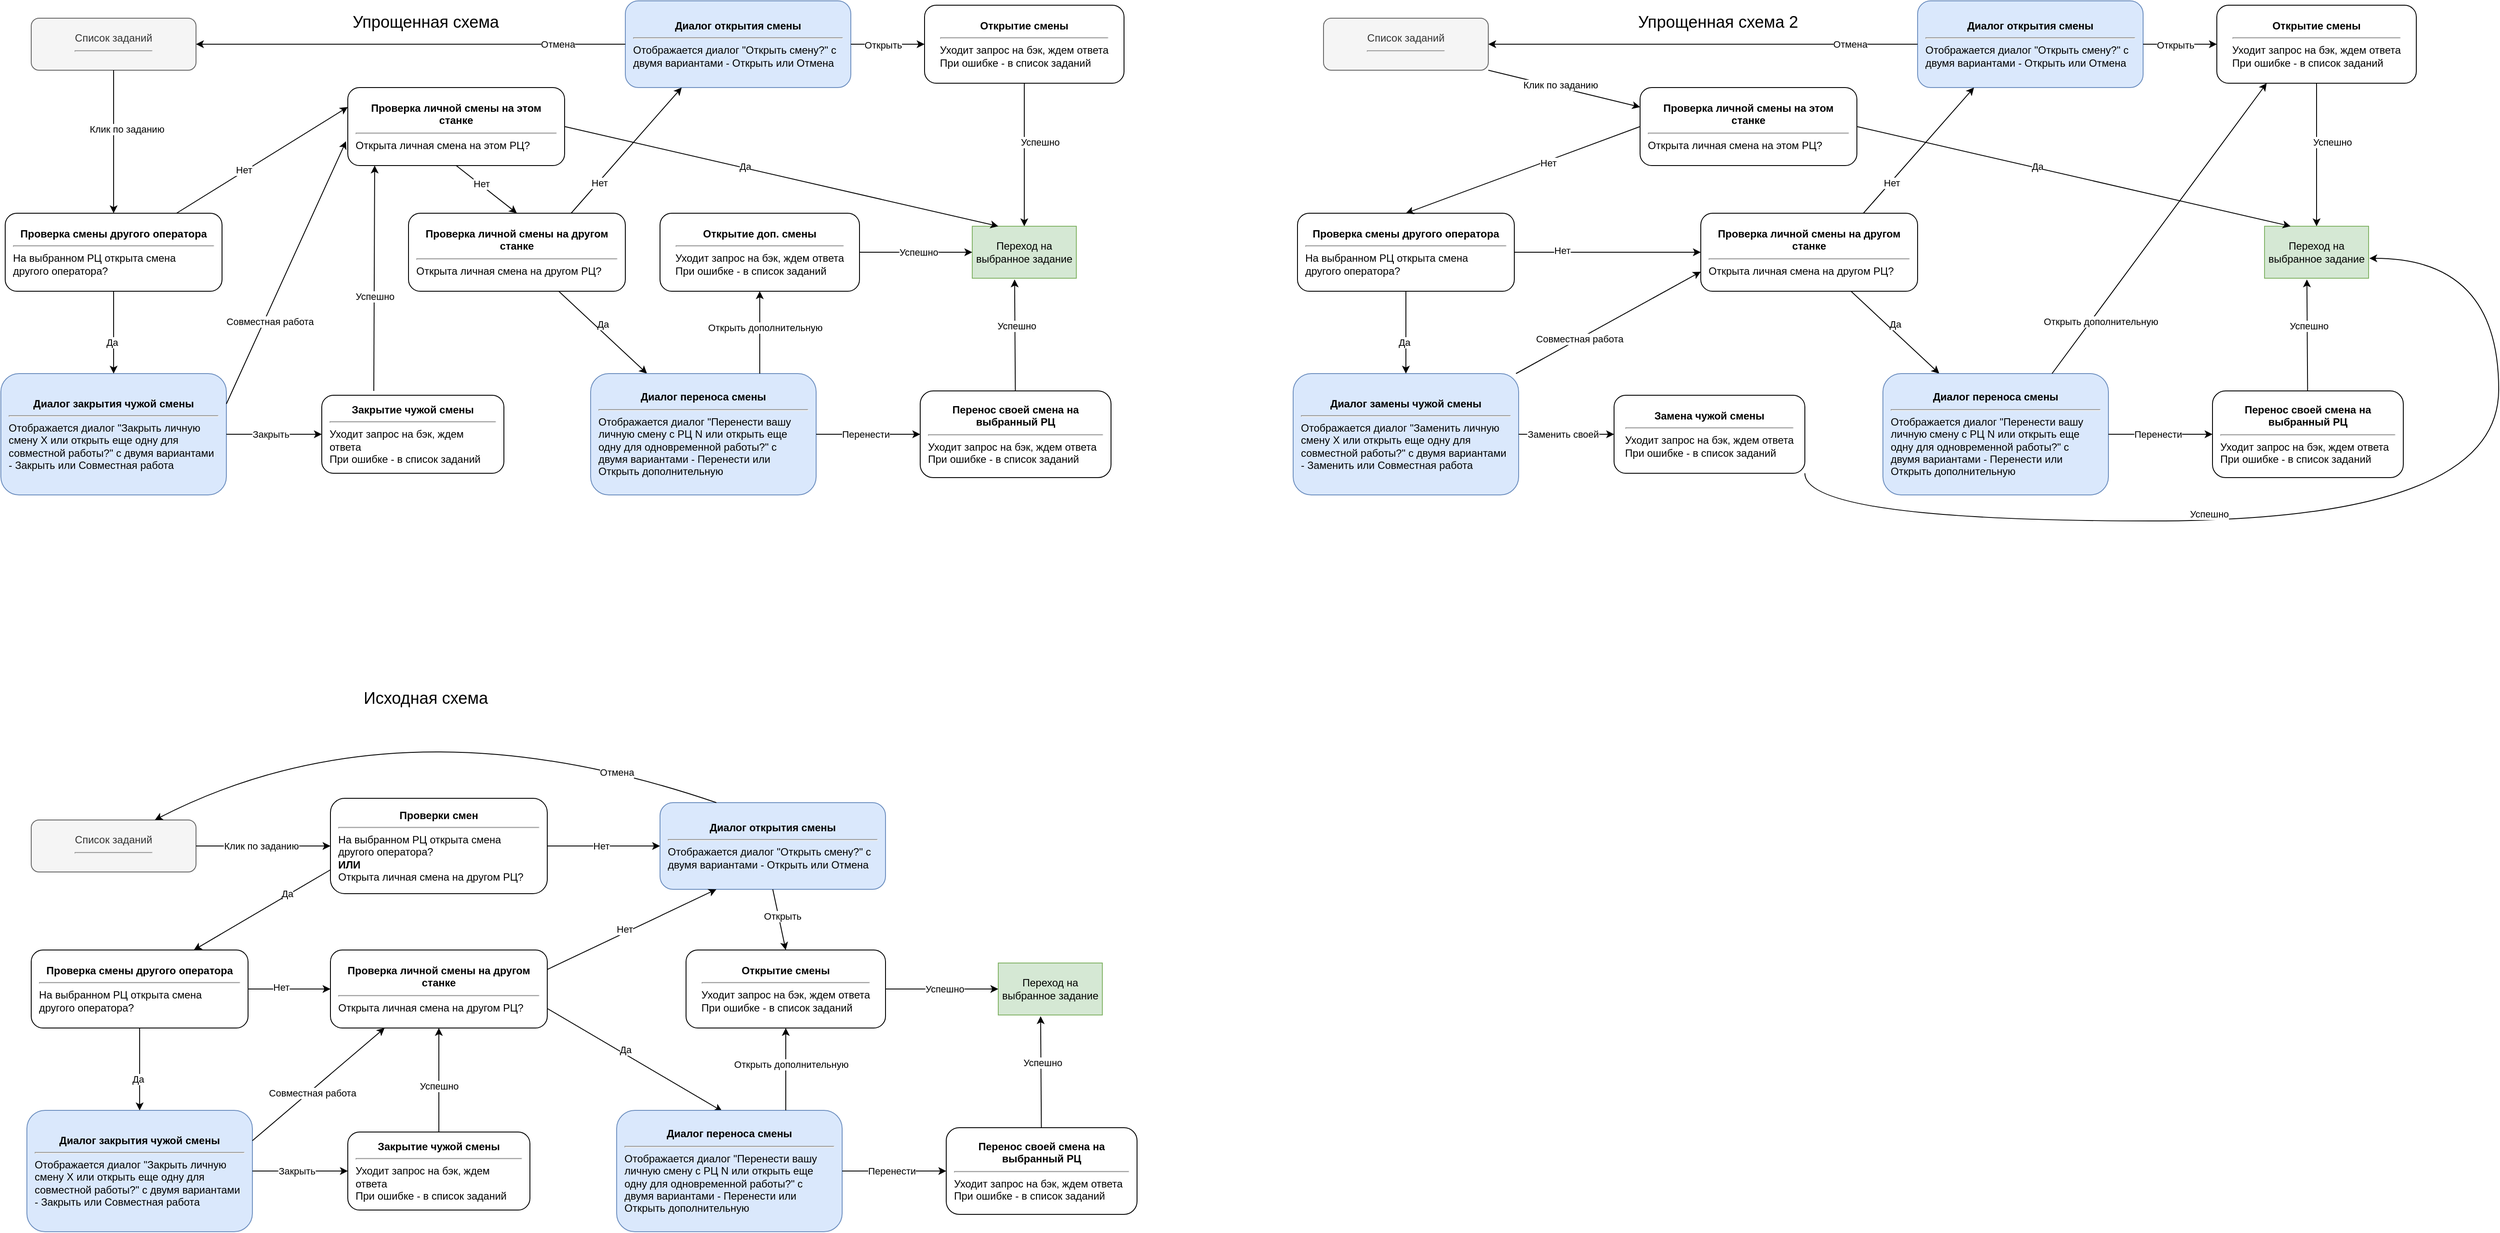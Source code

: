 <mxfile compressed="false" version="20.5.1" type="device">
  <diagram id="HzwBxl93tHECHk_R8a2n" name="Page-1">
    <mxGraphModel dx="1422" dy="786" grid="1" gridSize="10" guides="1" tooltips="1" connect="1" arrows="1" fold="1" page="1" pageScale="1" pageWidth="3300" pageHeight="4681" math="0" shadow="0">
      <root>
        <mxCell id="0" />
        <mxCell id="1" parent="0" />
        <mxCell id="av9_w_H9WeaT8YNI_YCN-1" value="Список заданий&lt;br&gt;&lt;hr&gt;" style="rounded=1;whiteSpace=wrap;html=1;fillColor=#f5f5f5;fontColor=#333333;strokeColor=#666666;" parent="1" vertex="1">
          <mxGeometry x="135" y="1005" width="190" height="60" as="geometry" />
        </mxCell>
        <mxCell id="av9_w_H9WeaT8YNI_YCN-6" value="" style="endArrow=classic;html=1;rounded=0;exitX=1;exitY=0.5;exitDx=0;exitDy=0;entryX=0;entryY=0.5;entryDx=0;entryDy=0;" parent="1" source="av9_w_H9WeaT8YNI_YCN-4" target="av9_w_H9WeaT8YNI_YCN-10" edge="1">
          <mxGeometry width="50" height="50" relative="1" as="geometry">
            <mxPoint x="820" y="860" as="sourcePoint" />
            <mxPoint x="905" y="930" as="targetPoint" />
          </mxGeometry>
        </mxCell>
        <mxCell id="av9_w_H9WeaT8YNI_YCN-7" value="Нет" style="edgeLabel;html=1;align=center;verticalAlign=middle;resizable=0;points=[];" parent="av9_w_H9WeaT8YNI_YCN-6" vertex="1" connectable="0">
          <mxGeometry x="-0.207" y="2" relative="1" as="geometry">
            <mxPoint x="10" y="2" as="offset" />
          </mxGeometry>
        </mxCell>
        <mxCell id="av9_w_H9WeaT8YNI_YCN-8" value="" style="endArrow=classic;html=1;rounded=0;entryX=0.75;entryY=0;entryDx=0;entryDy=0;exitX=0;exitY=0.75;exitDx=0;exitDy=0;" parent="1" source="av9_w_H9WeaT8YNI_YCN-4" target="av9_w_H9WeaT8YNI_YCN-23" edge="1">
          <mxGeometry width="50" height="50" relative="1" as="geometry">
            <mxPoint x="520" y="840" as="sourcePoint" />
            <mxPoint x="475" y="930" as="targetPoint" />
          </mxGeometry>
        </mxCell>
        <mxCell id="av9_w_H9WeaT8YNI_YCN-9" value="Да" style="edgeLabel;html=1;align=center;verticalAlign=middle;resizable=0;points=[];" parent="av9_w_H9WeaT8YNI_YCN-8" vertex="1" connectable="0">
          <mxGeometry x="-0.207" y="2" relative="1" as="geometry">
            <mxPoint x="11" y="-11" as="offset" />
          </mxGeometry>
        </mxCell>
        <mxCell id="av9_w_H9WeaT8YNI_YCN-10" value="&lt;b&gt;Диалог открытия смены&lt;br&gt;&lt;/b&gt;&lt;hr&gt;&lt;div style=&quot;text-align: left;&quot;&gt;Отображается диалог &quot;Открыть смену?&quot; с двумя вариантами - Открыть или Отмена&lt;/div&gt;" style="rounded=1;whiteSpace=wrap;html=1;spacingTop=8;spacingLeft=8;spacingRight=8;spacing=2;spacingBottom=8;fillColor=#dae8fc;strokeColor=#6c8ebf;" parent="1" vertex="1">
          <mxGeometry x="860" y="985" width="260" height="100" as="geometry" />
        </mxCell>
        <mxCell id="av9_w_H9WeaT8YNI_YCN-15" value="&lt;b&gt;Открытие смены&lt;br&gt;&lt;/b&gt;&lt;hr&gt;&lt;div style=&quot;text-align: left;&quot;&gt;Уходит запрос на бэк, ждем ответа&lt;/div&gt;&lt;div style=&quot;text-align: left;&quot;&gt;При ошибке - в список заданий&lt;br&gt;&lt;/div&gt;" style="rounded=1;whiteSpace=wrap;html=1;spacingTop=8;spacingLeft=8;spacingRight=8;spacing=2;spacingBottom=8;" parent="1" vertex="1">
          <mxGeometry x="890" y="1155" width="230" height="90" as="geometry" />
        </mxCell>
        <mxCell id="av9_w_H9WeaT8YNI_YCN-20" value="Переход на выбранное задание" style="rounded=0;whiteSpace=wrap;html=1;fillColor=#d5e8d4;strokeColor=#82b366;" parent="1" vertex="1">
          <mxGeometry x="1250" y="1170" width="120" height="60" as="geometry" />
        </mxCell>
        <mxCell id="av9_w_H9WeaT8YNI_YCN-21" value="" style="endArrow=classic;html=1;rounded=0;exitX=1;exitY=0.5;exitDx=0;exitDy=0;" parent="1" source="av9_w_H9WeaT8YNI_YCN-15" target="av9_w_H9WeaT8YNI_YCN-20" edge="1">
          <mxGeometry width="50" height="50" relative="1" as="geometry">
            <mxPoint x="850" y="1030" as="sourcePoint" />
            <mxPoint x="678.92" y="1068.64" as="targetPoint" />
          </mxGeometry>
        </mxCell>
        <mxCell id="av9_w_H9WeaT8YNI_YCN-22" value="Успешно" style="edgeLabel;html=1;align=center;verticalAlign=middle;resizable=0;points=[];" parent="av9_w_H9WeaT8YNI_YCN-21" vertex="1" connectable="0">
          <mxGeometry x="-0.207" y="2" relative="1" as="geometry">
            <mxPoint x="16" y="2" as="offset" />
          </mxGeometry>
        </mxCell>
        <mxCell id="av9_w_H9WeaT8YNI_YCN-23" value="&lt;b&gt;Проверка смены другого оператора&lt;br&gt;&lt;/b&gt;&lt;hr&gt;&lt;div style=&quot;text-align: left;&quot;&gt;&lt;span style=&quot;background-color: initial;&quot;&gt;На выбранном РЦ открыта смена другого оператора?&lt;/span&gt;&lt;br&gt;&lt;/div&gt;" style="rounded=1;whiteSpace=wrap;html=1;spacingTop=8;spacingLeft=8;spacingRight=8;spacingBottom=8;" parent="1" vertex="1">
          <mxGeometry x="135" y="1155" width="250" height="90" as="geometry" />
        </mxCell>
        <mxCell id="av9_w_H9WeaT8YNI_YCN-24" value="" style="endArrow=classic;html=1;rounded=0;exitX=1;exitY=0.5;exitDx=0;exitDy=0;entryX=0;entryY=0.5;entryDx=0;entryDy=0;" parent="1" source="av9_w_H9WeaT8YNI_YCN-23" target="av9_w_H9WeaT8YNI_YCN-34" edge="1">
          <mxGeometry width="50" height="50" relative="1" as="geometry">
            <mxPoint x="578" y="875.98" as="sourcePoint" />
            <mxPoint x="430" y="1490" as="targetPoint" />
          </mxGeometry>
        </mxCell>
        <mxCell id="av9_w_H9WeaT8YNI_YCN-25" value="Нет" style="edgeLabel;html=1;align=center;verticalAlign=middle;resizable=0;points=[];" parent="av9_w_H9WeaT8YNI_YCN-24" vertex="1" connectable="0">
          <mxGeometry x="-0.207" y="2" relative="1" as="geometry">
            <mxPoint as="offset" />
          </mxGeometry>
        </mxCell>
        <mxCell id="av9_w_H9WeaT8YNI_YCN-28" value="&lt;b&gt;Диалог закрытия чужой смены&lt;br&gt;&lt;/b&gt;&lt;hr&gt;&lt;div style=&quot;text-align: left;&quot;&gt;Отображается диалог &quot;Закрыть личную смену Х или открыть еще одну для совместной работы?&quot; с двумя вариантами - Закрыть или Совместная работа&lt;/div&gt;" style="rounded=1;whiteSpace=wrap;html=1;spacingTop=8;spacingLeft=8;spacingRight=8;spacing=2;spacingBottom=8;fillColor=#dae8fc;strokeColor=#6c8ebf;" parent="1" vertex="1">
          <mxGeometry x="130" y="1340" width="260" height="140" as="geometry" />
        </mxCell>
        <mxCell id="av9_w_H9WeaT8YNI_YCN-29" value="" style="endArrow=classic;html=1;rounded=0;entryX=0;entryY=0.5;entryDx=0;entryDy=0;exitX=1;exitY=0.5;exitDx=0;exitDy=0;" parent="1" source="av9_w_H9WeaT8YNI_YCN-28" target="av9_w_H9WeaT8YNI_YCN-33" edge="1">
          <mxGeometry width="50" height="50" relative="1" as="geometry">
            <mxPoint x="530" y="1590" as="sourcePoint" />
            <mxPoint x="500" y="1310" as="targetPoint" />
          </mxGeometry>
        </mxCell>
        <mxCell id="av9_w_H9WeaT8YNI_YCN-30" value="Закрыть" style="edgeLabel;html=1;align=center;verticalAlign=middle;resizable=0;points=[];spacingLeft=5;spacingRight=5;" parent="av9_w_H9WeaT8YNI_YCN-29" vertex="1" connectable="0">
          <mxGeometry x="-0.207" y="2" relative="1" as="geometry">
            <mxPoint x="7" y="2" as="offset" />
          </mxGeometry>
        </mxCell>
        <mxCell id="av9_w_H9WeaT8YNI_YCN-34" value="&lt;b&gt;Проверка личной смены на другом станке&lt;br&gt;&lt;/b&gt;&lt;hr&gt;&lt;div style=&quot;text-align: left;&quot;&gt;&lt;span style=&quot;background-color: initial;&quot;&gt;Открыта личная смена на другом РЦ?&lt;/span&gt;&lt;br&gt;&lt;/div&gt;" style="rounded=1;whiteSpace=wrap;html=1;spacingTop=8;spacingLeft=8;spacingRight=8;spacingBottom=8;" parent="1" vertex="1">
          <mxGeometry x="480" y="1155" width="250" height="90" as="geometry" />
        </mxCell>
        <mxCell id="av9_w_H9WeaT8YNI_YCN-35" value="" style="endArrow=classic;html=1;rounded=0;entryX=0.25;entryY=1;entryDx=0;entryDy=0;exitX=1;exitY=0.25;exitDx=0;exitDy=0;" parent="1" source="av9_w_H9WeaT8YNI_YCN-34" target="av9_w_H9WeaT8YNI_YCN-10" edge="1">
          <mxGeometry width="50" height="50" relative="1" as="geometry">
            <mxPoint x="240" y="1600" as="sourcePoint" />
            <mxPoint x="380" y="1560" as="targetPoint" />
          </mxGeometry>
        </mxCell>
        <mxCell id="av9_w_H9WeaT8YNI_YCN-36" value="Нет" style="edgeLabel;html=1;align=center;verticalAlign=middle;resizable=0;points=[];" parent="av9_w_H9WeaT8YNI_YCN-35" vertex="1" connectable="0">
          <mxGeometry x="-0.207" y="2" relative="1" as="geometry">
            <mxPoint x="12" y="-8" as="offset" />
          </mxGeometry>
        </mxCell>
        <mxCell id="av9_w_H9WeaT8YNI_YCN-37" value="" style="endArrow=classic;html=1;rounded=0;entryX=0.468;entryY=0.007;entryDx=0;entryDy=0;entryPerimeter=0;exitX=1;exitY=0.75;exitDx=0;exitDy=0;" parent="1" source="av9_w_H9WeaT8YNI_YCN-34" target="av9_w_H9WeaT8YNI_YCN-45" edge="1">
          <mxGeometry width="50" height="50" relative="1" as="geometry">
            <mxPoint x="740" y="1280" as="sourcePoint" />
            <mxPoint x="796.95" y="1563.04" as="targetPoint" />
          </mxGeometry>
        </mxCell>
        <mxCell id="av9_w_H9WeaT8YNI_YCN-38" value="Да" style="edgeLabel;html=1;align=center;verticalAlign=middle;resizable=0;points=[];" parent="av9_w_H9WeaT8YNI_YCN-37" vertex="1" connectable="0">
          <mxGeometry x="-0.207" y="2" relative="1" as="geometry">
            <mxPoint x="9" y="2" as="offset" />
          </mxGeometry>
        </mxCell>
        <mxCell id="av9_w_H9WeaT8YNI_YCN-39" value="" style="endArrow=classic;html=1;rounded=0;exitX=0.5;exitY=0;exitDx=0;exitDy=0;entryX=0.5;entryY=1;entryDx=0;entryDy=0;" parent="1" source="av9_w_H9WeaT8YNI_YCN-33" target="av9_w_H9WeaT8YNI_YCN-34" edge="1">
          <mxGeometry width="50" height="50" relative="1" as="geometry">
            <mxPoint x="610" y="1370" as="sourcePoint" />
            <mxPoint x="630" y="1450" as="targetPoint" />
          </mxGeometry>
        </mxCell>
        <mxCell id="av9_w_H9WeaT8YNI_YCN-40" value="Успешно" style="edgeLabel;html=1;align=center;verticalAlign=middle;resizable=0;points=[];" parent="av9_w_H9WeaT8YNI_YCN-39" vertex="1" connectable="0">
          <mxGeometry x="-0.207" y="2" relative="1" as="geometry">
            <mxPoint x="2" y="-6" as="offset" />
          </mxGeometry>
        </mxCell>
        <mxCell id="av9_w_H9WeaT8YNI_YCN-45" value="&lt;b&gt;Диалог переноса смены&lt;br&gt;&lt;/b&gt;&lt;hr&gt;&lt;div style=&quot;text-align: left;&quot;&gt;Отображается диалог &quot;Перенести вашу личную смену с РЦ N или открыть еще одну для одновременной работы?&quot; с двумя вариантами - Перенести или Открыть дополнительную&lt;/div&gt;" style="rounded=1;whiteSpace=wrap;html=1;spacingTop=8;spacingLeft=8;spacingRight=8;spacing=2;spacingBottom=8;fillColor=#dae8fc;strokeColor=#6c8ebf;" parent="1" vertex="1">
          <mxGeometry x="810" y="1340" width="260" height="140" as="geometry" />
        </mxCell>
        <mxCell id="av9_w_H9WeaT8YNI_YCN-46" value="" style="endArrow=classic;html=1;rounded=0;exitX=1;exitY=0.5;exitDx=0;exitDy=0;entryX=0;entryY=0.5;entryDx=0;entryDy=0;" parent="1" source="av9_w_H9WeaT8YNI_YCN-45" target="av9_w_H9WeaT8YNI_YCN-50" edge="1">
          <mxGeometry width="50" height="50" relative="1" as="geometry">
            <mxPoint x="550" y="1670" as="sourcePoint" />
            <mxPoint x="640" y="1750" as="targetPoint" />
          </mxGeometry>
        </mxCell>
        <mxCell id="av9_w_H9WeaT8YNI_YCN-47" value="Перенести" style="edgeLabel;html=1;align=center;verticalAlign=middle;resizable=0;points=[];spacingTop=0;spacing=0;" parent="av9_w_H9WeaT8YNI_YCN-46" vertex="1" connectable="0">
          <mxGeometry x="-0.207" y="2" relative="1" as="geometry">
            <mxPoint x="9" y="2" as="offset" />
          </mxGeometry>
        </mxCell>
        <mxCell id="av9_w_H9WeaT8YNI_YCN-50" value="&lt;b&gt;Перенос своей смена на выбранный РЦ&lt;br&gt;&lt;/b&gt;&lt;hr&gt;&lt;div style=&quot;text-align: left;&quot;&gt;Уходит запрос на бэк, ждем ответа&lt;/div&gt;&lt;div style=&quot;text-align: left;&quot;&gt;При ошибке - в список заданий&lt;br&gt;&lt;/div&gt;" style="rounded=1;whiteSpace=wrap;html=1;spacingTop=8;spacingLeft=8;spacingRight=8;spacing=2;spacingBottom=8;" parent="1" vertex="1">
          <mxGeometry x="1190" y="1360" width="220" height="100" as="geometry" />
        </mxCell>
        <mxCell id="av9_w_H9WeaT8YNI_YCN-54" value="" style="endArrow=classic;html=1;rounded=0;entryX=0.407;entryY=1.023;entryDx=0;entryDy=0;entryPerimeter=0;" parent="1" source="av9_w_H9WeaT8YNI_YCN-50" target="av9_w_H9WeaT8YNI_YCN-20" edge="1">
          <mxGeometry width="50" height="50" relative="1" as="geometry">
            <mxPoint x="790" y="1820" as="sourcePoint" />
            <mxPoint x="1340" y="1720" as="targetPoint" />
          </mxGeometry>
        </mxCell>
        <mxCell id="av9_w_H9WeaT8YNI_YCN-55" value="Успешно" style="edgeLabel;html=1;align=center;verticalAlign=middle;resizable=0;points=[];" parent="av9_w_H9WeaT8YNI_YCN-54" vertex="1" connectable="0">
          <mxGeometry x="-0.207" y="2" relative="1" as="geometry">
            <mxPoint x="3" y="-24" as="offset" />
          </mxGeometry>
        </mxCell>
        <mxCell id="av9_w_H9WeaT8YNI_YCN-56" style="edgeStyle=orthogonalEdgeStyle;curved=1;rounded=0;orthogonalLoop=1;jettySize=auto;html=1;exitX=0.5;exitY=1;exitDx=0;exitDy=0;fontColor=#CC0000;" parent="1" source="av9_w_H9WeaT8YNI_YCN-20" target="av9_w_H9WeaT8YNI_YCN-20" edge="1">
          <mxGeometry relative="1" as="geometry" />
        </mxCell>
        <mxCell id="av9_w_H9WeaT8YNI_YCN-4" value="&lt;b&gt;Проверки смен&lt;br&gt;&lt;/b&gt;&lt;hr&gt;&lt;div style=&quot;text-align: left;&quot;&gt;&lt;span style=&quot;background-color: initial;&quot;&gt;На выбранном РЦ открыта смена другого оператора?&lt;/span&gt;&lt;/div&gt;&lt;div style=&quot;text-align: left;&quot;&gt;&lt;span style=&quot;background-color: initial;&quot;&gt;&lt;b&gt;ИЛИ&lt;/b&gt;&lt;/span&gt;&lt;/div&gt;&lt;div style=&quot;text-align: left;&quot;&gt;Открыта личная смена на другом РЦ?&lt;br&gt;&lt;/div&gt;" style="rounded=1;whiteSpace=wrap;html=1;spacingTop=8;spacingLeft=8;spacingRight=8;spacingBottom=8;" parent="1" vertex="1">
          <mxGeometry x="480" y="980" width="250" height="110" as="geometry" />
        </mxCell>
        <mxCell id="av9_w_H9WeaT8YNI_YCN-33" value="&lt;b&gt;Закрытие чужой смены&lt;br&gt;&lt;/b&gt;&lt;hr&gt;&lt;div style=&quot;text-align: left;&quot;&gt;Уходит запрос на бэк, ждем ответа&lt;br&gt;При ошибке - в список заданий&lt;/div&gt;" style="rounded=1;whiteSpace=wrap;html=1;spacingTop=8;spacingLeft=8;spacingRight=8;spacing=2;spacingBottom=8;" parent="1" vertex="1">
          <mxGeometry x="500" y="1365" width="210" height="90" as="geometry" />
        </mxCell>
        <mxCell id="av9_w_H9WeaT8YNI_YCN-59" value="" style="endArrow=classic;html=1;rounded=0;exitX=0.5;exitY=1;exitDx=0;exitDy=0;endFill=1;entryX=0.5;entryY=0;entryDx=0;entryDy=0;" parent="1" source="av9_w_H9WeaT8YNI_YCN-10" target="av9_w_H9WeaT8YNI_YCN-15" edge="1">
          <mxGeometry width="50" height="50" relative="1" as="geometry">
            <mxPoint x="1460.0" y="820" as="sourcePoint" />
            <mxPoint x="1090" y="1420" as="targetPoint" />
          </mxGeometry>
        </mxCell>
        <mxCell id="av9_w_H9WeaT8YNI_YCN-60" value="Открыть" style="edgeLabel;html=1;align=center;verticalAlign=middle;resizable=0;points=[];" parent="av9_w_H9WeaT8YNI_YCN-59" vertex="1" connectable="0">
          <mxGeometry x="-0.207" y="2" relative="1" as="geometry">
            <mxPoint x="3" y="3" as="offset" />
          </mxGeometry>
        </mxCell>
        <mxCell id="av9_w_H9WeaT8YNI_YCN-2" value="" style="endArrow=classic;html=1;rounded=0;exitX=1;exitY=0.5;exitDx=0;exitDy=0;entryX=0;entryY=0.5;entryDx=0;entryDy=0;" parent="1" source="av9_w_H9WeaT8YNI_YCN-1" target="av9_w_H9WeaT8YNI_YCN-4" edge="1">
          <mxGeometry width="50" height="50" relative="1" as="geometry">
            <mxPoint x="680" y="1050" as="sourcePoint" />
            <mxPoint x="730" y="1000" as="targetPoint" />
          </mxGeometry>
        </mxCell>
        <mxCell id="av9_w_H9WeaT8YNI_YCN-5" value="Клик по заданию" style="edgeLabel;html=1;align=center;verticalAlign=middle;resizable=0;points=[];" parent="av9_w_H9WeaT8YNI_YCN-2" vertex="1" connectable="0">
          <mxGeometry x="-0.207" y="2" relative="1" as="geometry">
            <mxPoint x="13" y="2" as="offset" />
          </mxGeometry>
        </mxCell>
        <mxCell id="av9_w_H9WeaT8YNI_YCN-26" value="" style="endArrow=classic;html=1;rounded=0;exitX=0.5;exitY=1;exitDx=0;exitDy=0;entryX=0.5;entryY=0;entryDx=0;entryDy=0;" parent="1" source="av9_w_H9WeaT8YNI_YCN-23" target="av9_w_H9WeaT8YNI_YCN-28" edge="1">
          <mxGeometry width="50" height="50" relative="1" as="geometry">
            <mxPoint x="620" y="990" as="sourcePoint" />
            <mxPoint x="660" y="1130" as="targetPoint" />
          </mxGeometry>
        </mxCell>
        <mxCell id="av9_w_H9WeaT8YNI_YCN-27" value="Да" style="edgeLabel;html=1;align=center;verticalAlign=middle;resizable=0;points=[];" parent="av9_w_H9WeaT8YNI_YCN-26" vertex="1" connectable="0">
          <mxGeometry x="-0.207" y="2" relative="1" as="geometry">
            <mxPoint x="-4" y="21" as="offset" />
          </mxGeometry>
        </mxCell>
        <mxCell id="av9_w_H9WeaT8YNI_YCN-48" value="" style="endArrow=classic;html=1;rounded=0;exitX=0.75;exitY=0;exitDx=0;exitDy=0;entryX=0.5;entryY=1;entryDx=0;entryDy=0;" parent="1" source="av9_w_H9WeaT8YNI_YCN-45" target="av9_w_H9WeaT8YNI_YCN-15" edge="1">
          <mxGeometry width="50" height="50" relative="1" as="geometry">
            <mxPoint x="1020" y="1630" as="sourcePoint" />
            <mxPoint x="1200" y="1760" as="targetPoint" />
          </mxGeometry>
        </mxCell>
        <mxCell id="av9_w_H9WeaT8YNI_YCN-49" value="Открыть дополнительную" style="edgeLabel;html=1;align=center;verticalAlign=middle;resizable=0;points=[];" parent="av9_w_H9WeaT8YNI_YCN-48" vertex="1" connectable="0">
          <mxGeometry x="-0.207" y="2" relative="1" as="geometry">
            <mxPoint x="8" y="-16" as="offset" />
          </mxGeometry>
        </mxCell>
        <mxCell id="av9_w_H9WeaT8YNI_YCN-61" value="" style="curved=1;endArrow=classic;html=1;rounded=0;fontColor=#CC0000;exitX=0.25;exitY=0;exitDx=0;exitDy=0;entryX=0.75;entryY=0;entryDx=0;entryDy=0;" parent="1" source="av9_w_H9WeaT8YNI_YCN-10" target="av9_w_H9WeaT8YNI_YCN-1" edge="1">
          <mxGeometry width="50" height="50" relative="1" as="geometry">
            <mxPoint x="940" y="880" as="sourcePoint" />
            <mxPoint x="260" y="870" as="targetPoint" />
            <Array as="points">
              <mxPoint x="560" y="860" />
            </Array>
          </mxGeometry>
        </mxCell>
        <mxCell id="av9_w_H9WeaT8YNI_YCN-62" value="&lt;font color=&quot;#000000&quot;&gt;Отмена&lt;/font&gt;" style="edgeLabel;html=1;align=center;verticalAlign=middle;resizable=0;points=[];fontColor=#CC0000;" parent="av9_w_H9WeaT8YNI_YCN-61" vertex="1" connectable="0">
          <mxGeometry x="0.087" y="73" relative="1" as="geometry">
            <mxPoint x="270" y="20" as="offset" />
          </mxGeometry>
        </mxCell>
        <mxCell id="av9_w_H9WeaT8YNI_YCN-31" value="" style="endArrow=classic;html=1;rounded=0;entryX=0.25;entryY=1;entryDx=0;entryDy=0;exitX=1;exitY=0.25;exitDx=0;exitDy=0;" parent="1" source="av9_w_H9WeaT8YNI_YCN-28" target="av9_w_H9WeaT8YNI_YCN-34" edge="1">
          <mxGeometry width="50" height="50" relative="1" as="geometry">
            <mxPoint x="430" y="1440" as="sourcePoint" />
            <mxPoint x="810" y="1325" as="targetPoint" />
          </mxGeometry>
        </mxCell>
        <mxCell id="av9_w_H9WeaT8YNI_YCN-32" value="Совместная работа" style="edgeLabel;html=1;align=center;verticalAlign=middle;resizable=0;points=[];" parent="av9_w_H9WeaT8YNI_YCN-31" vertex="1" connectable="0">
          <mxGeometry x="-0.207" y="2" relative="1" as="geometry">
            <mxPoint x="10" y="-2" as="offset" />
          </mxGeometry>
        </mxCell>
        <mxCell id="av9_w_H9WeaT8YNI_YCN-63" value="Список заданий&lt;br&gt;&lt;hr&gt;" style="rounded=1;whiteSpace=wrap;html=1;fillColor=#f5f5f5;fontColor=#333333;strokeColor=#666666;" parent="1" vertex="1">
          <mxGeometry x="135" y="80" width="190" height="60" as="geometry" />
        </mxCell>
        <mxCell id="av9_w_H9WeaT8YNI_YCN-68" value="&lt;b&gt;Диалог открытия смены&lt;br&gt;&lt;/b&gt;&lt;hr&gt;&lt;div style=&quot;text-align: left;&quot;&gt;Отображается диалог &quot;Открыть смену?&quot; с двумя вариантами - Открыть или Отмена&lt;/div&gt;" style="rounded=1;whiteSpace=wrap;html=1;spacingTop=8;spacingLeft=8;spacingRight=8;spacing=2;spacingBottom=8;fillColor=#dae8fc;strokeColor=#6c8ebf;" parent="1" vertex="1">
          <mxGeometry x="820" y="60" width="260" height="100" as="geometry" />
        </mxCell>
        <mxCell id="av9_w_H9WeaT8YNI_YCN-69" value="&lt;b&gt;Открытие смены&lt;br&gt;&lt;/b&gt;&lt;hr&gt;&lt;div style=&quot;text-align: left;&quot;&gt;Уходит запрос на бэк, ждем ответа&lt;/div&gt;&lt;div style=&quot;text-align: left;&quot;&gt;При ошибке - в список заданий&lt;br&gt;&lt;/div&gt;" style="rounded=1;whiteSpace=wrap;html=1;spacingTop=8;spacingLeft=8;spacingRight=8;spacing=2;spacingBottom=8;" parent="1" vertex="1">
          <mxGeometry x="1165" y="65" width="230" height="90" as="geometry" />
        </mxCell>
        <mxCell id="av9_w_H9WeaT8YNI_YCN-70" value="Переход на выбранное задание" style="rounded=0;whiteSpace=wrap;html=1;fillColor=#d5e8d4;strokeColor=#82b366;" parent="1" vertex="1">
          <mxGeometry x="1220" y="320" width="120" height="60" as="geometry" />
        </mxCell>
        <mxCell id="av9_w_H9WeaT8YNI_YCN-71" value="" style="endArrow=classic;html=1;rounded=0;exitX=0.5;exitY=1;exitDx=0;exitDy=0;" parent="1" source="av9_w_H9WeaT8YNI_YCN-69" target="av9_w_H9WeaT8YNI_YCN-70" edge="1">
          <mxGeometry width="50" height="50" relative="1" as="geometry">
            <mxPoint x="820" y="180" as="sourcePoint" />
            <mxPoint x="648.92" y="218.64" as="targetPoint" />
          </mxGeometry>
        </mxCell>
        <mxCell id="av9_w_H9WeaT8YNI_YCN-72" value="Успешно" style="edgeLabel;html=1;align=center;verticalAlign=middle;resizable=0;points=[];" parent="av9_w_H9WeaT8YNI_YCN-71" vertex="1" connectable="0">
          <mxGeometry x="-0.207" y="2" relative="1" as="geometry">
            <mxPoint x="16" y="2" as="offset" />
          </mxGeometry>
        </mxCell>
        <mxCell id="av9_w_H9WeaT8YNI_YCN-73" value="&lt;b&gt;Проверка смены другого оператора&lt;br&gt;&lt;/b&gt;&lt;hr&gt;&lt;div style=&quot;text-align: left;&quot;&gt;&lt;span style=&quot;background-color: initial;&quot;&gt;На выбранном РЦ открыта смена другого оператора?&lt;/span&gt;&lt;br&gt;&lt;/div&gt;" style="rounded=1;whiteSpace=wrap;html=1;spacingTop=8;spacingLeft=8;spacingRight=8;spacingBottom=8;" parent="1" vertex="1">
          <mxGeometry x="105" y="305" width="250" height="90" as="geometry" />
        </mxCell>
        <mxCell id="av9_w_H9WeaT8YNI_YCN-74" value="" style="endArrow=classic;html=1;rounded=0;entryX=0;entryY=0.25;entryDx=0;entryDy=0;" parent="1" source="av9_w_H9WeaT8YNI_YCN-73" target="av9_w_H9WeaT8YNI_YCN-117" edge="1">
          <mxGeometry width="50" height="50" relative="1" as="geometry">
            <mxPoint x="548" y="25.98" as="sourcePoint" />
            <mxPoint x="400" y="640" as="targetPoint" />
          </mxGeometry>
        </mxCell>
        <mxCell id="av9_w_H9WeaT8YNI_YCN-75" value="Нет" style="edgeLabel;html=1;align=center;verticalAlign=middle;resizable=0;points=[];" parent="av9_w_H9WeaT8YNI_YCN-74" vertex="1" connectable="0">
          <mxGeometry x="-0.207" y="2" relative="1" as="geometry">
            <mxPoint as="offset" />
          </mxGeometry>
        </mxCell>
        <mxCell id="av9_w_H9WeaT8YNI_YCN-76" value="&lt;b&gt;Диалог закрытия чужой смены&lt;br&gt;&lt;/b&gt;&lt;hr&gt;&lt;div style=&quot;text-align: left;&quot;&gt;Отображается диалог &quot;Закрыть личную смену Х или открыть еще одну для совместной работы?&quot; с двумя вариантами - Закрыть или Совместная работа&lt;/div&gt;" style="rounded=1;whiteSpace=wrap;html=1;spacingTop=8;spacingLeft=8;spacingRight=8;spacing=2;spacingBottom=8;fillColor=#dae8fc;strokeColor=#6c8ebf;" parent="1" vertex="1">
          <mxGeometry x="100" y="490" width="260" height="140" as="geometry" />
        </mxCell>
        <mxCell id="av9_w_H9WeaT8YNI_YCN-77" value="" style="endArrow=classic;html=1;rounded=0;entryX=0;entryY=0.5;entryDx=0;entryDy=0;exitX=1;exitY=0.5;exitDx=0;exitDy=0;" parent="1" source="av9_w_H9WeaT8YNI_YCN-76" target="av9_w_H9WeaT8YNI_YCN-94" edge="1">
          <mxGeometry width="50" height="50" relative="1" as="geometry">
            <mxPoint x="500" y="740" as="sourcePoint" />
            <mxPoint x="470" y="460" as="targetPoint" />
          </mxGeometry>
        </mxCell>
        <mxCell id="av9_w_H9WeaT8YNI_YCN-78" value="Закрыть" style="edgeLabel;html=1;align=center;verticalAlign=middle;resizable=0;points=[];spacingLeft=5;spacingRight=5;" parent="av9_w_H9WeaT8YNI_YCN-77" vertex="1" connectable="0">
          <mxGeometry x="-0.207" y="2" relative="1" as="geometry">
            <mxPoint x="7" y="2" as="offset" />
          </mxGeometry>
        </mxCell>
        <mxCell id="av9_w_H9WeaT8YNI_YCN-79" value="&lt;b&gt;Проверка личной смены на другом станке&lt;br&gt;&lt;/b&gt;&lt;hr&gt;&lt;div style=&quot;text-align: left;&quot;&gt;&lt;span style=&quot;background-color: initial;&quot;&gt;Открыта личная смена на другом РЦ?&lt;/span&gt;&lt;br&gt;&lt;/div&gt;" style="rounded=1;whiteSpace=wrap;html=1;spacingTop=8;spacingLeft=8;spacingRight=8;spacingBottom=8;" parent="1" vertex="1">
          <mxGeometry x="570" y="305" width="250" height="90" as="geometry" />
        </mxCell>
        <mxCell id="av9_w_H9WeaT8YNI_YCN-80" value="" style="endArrow=classic;html=1;rounded=0;entryX=0.25;entryY=1;entryDx=0;entryDy=0;exitX=0.75;exitY=0;exitDx=0;exitDy=0;" parent="1" source="av9_w_H9WeaT8YNI_YCN-79" target="av9_w_H9WeaT8YNI_YCN-68" edge="1">
          <mxGeometry width="50" height="50" relative="1" as="geometry">
            <mxPoint x="210" y="750" as="sourcePoint" />
            <mxPoint x="350" y="710" as="targetPoint" />
          </mxGeometry>
        </mxCell>
        <mxCell id="av9_w_H9WeaT8YNI_YCN-81" value="Нет" style="edgeLabel;html=1;align=center;verticalAlign=middle;resizable=0;points=[];" parent="av9_w_H9WeaT8YNI_YCN-80" vertex="1" connectable="0">
          <mxGeometry x="-0.207" y="2" relative="1" as="geometry">
            <mxPoint x="-17" y="24" as="offset" />
          </mxGeometry>
        </mxCell>
        <mxCell id="av9_w_H9WeaT8YNI_YCN-82" value="" style="endArrow=classic;html=1;rounded=0;entryX=0.25;entryY=0;entryDx=0;entryDy=0;" parent="1" source="av9_w_H9WeaT8YNI_YCN-79" target="av9_w_H9WeaT8YNI_YCN-86" edge="1">
          <mxGeometry width="50" height="50" relative="1" as="geometry">
            <mxPoint x="710" y="430" as="sourcePoint" />
            <mxPoint x="766.95" y="713.04" as="targetPoint" />
          </mxGeometry>
        </mxCell>
        <mxCell id="av9_w_H9WeaT8YNI_YCN-83" value="Да" style="edgeLabel;html=1;align=center;verticalAlign=middle;resizable=0;points=[];" parent="av9_w_H9WeaT8YNI_YCN-82" vertex="1" connectable="0">
          <mxGeometry x="-0.207" y="2" relative="1" as="geometry">
            <mxPoint x="9" y="2" as="offset" />
          </mxGeometry>
        </mxCell>
        <mxCell id="av9_w_H9WeaT8YNI_YCN-84" value="" style="endArrow=classic;html=1;rounded=0;entryX=0.124;entryY=1;entryDx=0;entryDy=0;entryPerimeter=0;" parent="1" target="av9_w_H9WeaT8YNI_YCN-117" edge="1">
          <mxGeometry width="50" height="50" relative="1" as="geometry">
            <mxPoint x="530" y="510" as="sourcePoint" />
            <mxPoint x="600" y="600" as="targetPoint" />
          </mxGeometry>
        </mxCell>
        <mxCell id="av9_w_H9WeaT8YNI_YCN-85" value="Успешно" style="edgeLabel;html=1;align=center;verticalAlign=middle;resizable=0;points=[];" parent="av9_w_H9WeaT8YNI_YCN-84" vertex="1" connectable="0">
          <mxGeometry x="-0.207" y="2" relative="1" as="geometry">
            <mxPoint x="2" y="-6" as="offset" />
          </mxGeometry>
        </mxCell>
        <mxCell id="av9_w_H9WeaT8YNI_YCN-86" value="&lt;b&gt;Диалог переноса смены&lt;br&gt;&lt;/b&gt;&lt;hr&gt;&lt;div style=&quot;text-align: left;&quot;&gt;Отображается диалог &quot;Перенести вашу личную смену с РЦ N или открыть еще одну для одновременной работы?&quot; с двумя вариантами - Перенести или Открыть дополнительную&lt;/div&gt;" style="rounded=1;whiteSpace=wrap;html=1;spacingTop=8;spacingLeft=8;spacingRight=8;spacing=2;spacingBottom=8;fillColor=#dae8fc;strokeColor=#6c8ebf;" parent="1" vertex="1">
          <mxGeometry x="780" y="490" width="260" height="140" as="geometry" />
        </mxCell>
        <mxCell id="av9_w_H9WeaT8YNI_YCN-87" value="" style="endArrow=classic;html=1;rounded=0;exitX=1;exitY=0.5;exitDx=0;exitDy=0;entryX=0;entryY=0.5;entryDx=0;entryDy=0;" parent="1" source="av9_w_H9WeaT8YNI_YCN-86" target="av9_w_H9WeaT8YNI_YCN-89" edge="1">
          <mxGeometry width="50" height="50" relative="1" as="geometry">
            <mxPoint x="520" y="820" as="sourcePoint" />
            <mxPoint x="610" y="900" as="targetPoint" />
          </mxGeometry>
        </mxCell>
        <mxCell id="av9_w_H9WeaT8YNI_YCN-88" value="Перенести" style="edgeLabel;html=1;align=center;verticalAlign=middle;resizable=0;points=[];spacingTop=0;spacing=0;" parent="av9_w_H9WeaT8YNI_YCN-87" vertex="1" connectable="0">
          <mxGeometry x="-0.207" y="2" relative="1" as="geometry">
            <mxPoint x="9" y="2" as="offset" />
          </mxGeometry>
        </mxCell>
        <mxCell id="av9_w_H9WeaT8YNI_YCN-89" value="&lt;b&gt;Перенос своей смена на выбранный РЦ&lt;br&gt;&lt;/b&gt;&lt;hr&gt;&lt;div style=&quot;text-align: left;&quot;&gt;Уходит запрос на бэк, ждем ответа&lt;/div&gt;&lt;div style=&quot;text-align: left;&quot;&gt;При ошибке - в список заданий&lt;br&gt;&lt;/div&gt;" style="rounded=1;whiteSpace=wrap;html=1;spacingTop=8;spacingLeft=8;spacingRight=8;spacing=2;spacingBottom=8;" parent="1" vertex="1">
          <mxGeometry x="1160" y="510" width="220" height="100" as="geometry" />
        </mxCell>
        <mxCell id="av9_w_H9WeaT8YNI_YCN-90" value="" style="endArrow=classic;html=1;rounded=0;entryX=0.407;entryY=1.023;entryDx=0;entryDy=0;entryPerimeter=0;" parent="1" source="av9_w_H9WeaT8YNI_YCN-89" target="av9_w_H9WeaT8YNI_YCN-70" edge="1">
          <mxGeometry width="50" height="50" relative="1" as="geometry">
            <mxPoint x="760" y="970" as="sourcePoint" />
            <mxPoint x="1310" y="870" as="targetPoint" />
          </mxGeometry>
        </mxCell>
        <mxCell id="av9_w_H9WeaT8YNI_YCN-91" value="Успешно" style="edgeLabel;html=1;align=center;verticalAlign=middle;resizable=0;points=[];" parent="av9_w_H9WeaT8YNI_YCN-90" vertex="1" connectable="0">
          <mxGeometry x="-0.207" y="2" relative="1" as="geometry">
            <mxPoint x="3" y="-24" as="offset" />
          </mxGeometry>
        </mxCell>
        <mxCell id="av9_w_H9WeaT8YNI_YCN-92" style="edgeStyle=orthogonalEdgeStyle;curved=1;rounded=0;orthogonalLoop=1;jettySize=auto;html=1;exitX=0.5;exitY=1;exitDx=0;exitDy=0;fontColor=#CC0000;" parent="1" source="av9_w_H9WeaT8YNI_YCN-70" target="av9_w_H9WeaT8YNI_YCN-70" edge="1">
          <mxGeometry relative="1" as="geometry" />
        </mxCell>
        <mxCell id="av9_w_H9WeaT8YNI_YCN-94" value="&lt;b&gt;Закрытие чужой смены&lt;br&gt;&lt;/b&gt;&lt;hr&gt;&lt;div style=&quot;text-align: left;&quot;&gt;Уходит запрос на бэк, ждем ответа&lt;br&gt;При ошибке - в список заданий&lt;/div&gt;" style="rounded=1;whiteSpace=wrap;html=1;spacingTop=8;spacingLeft=8;spacingRight=8;spacing=2;spacingBottom=8;" parent="1" vertex="1">
          <mxGeometry x="470" y="515" width="210" height="90" as="geometry" />
        </mxCell>
        <mxCell id="av9_w_H9WeaT8YNI_YCN-95" value="" style="endArrow=classic;html=1;rounded=0;exitX=1;exitY=0.5;exitDx=0;exitDy=0;endFill=1;entryX=0;entryY=0.5;entryDx=0;entryDy=0;" parent="1" source="av9_w_H9WeaT8YNI_YCN-68" target="av9_w_H9WeaT8YNI_YCN-69" edge="1">
          <mxGeometry width="50" height="50" relative="1" as="geometry">
            <mxPoint x="1430.0" y="-30" as="sourcePoint" />
            <mxPoint x="1060" y="570" as="targetPoint" />
          </mxGeometry>
        </mxCell>
        <mxCell id="av9_w_H9WeaT8YNI_YCN-96" value="Открыть" style="edgeLabel;html=1;align=center;verticalAlign=middle;resizable=0;points=[];" parent="av9_w_H9WeaT8YNI_YCN-95" vertex="1" connectable="0">
          <mxGeometry x="-0.207" y="2" relative="1" as="geometry">
            <mxPoint x="3" y="3" as="offset" />
          </mxGeometry>
        </mxCell>
        <mxCell id="av9_w_H9WeaT8YNI_YCN-97" value="" style="endArrow=classic;html=1;rounded=0;exitX=0.5;exitY=1;exitDx=0;exitDy=0;entryX=0.5;entryY=0;entryDx=0;entryDy=0;" parent="1" source="av9_w_H9WeaT8YNI_YCN-63" target="av9_w_H9WeaT8YNI_YCN-73" edge="1">
          <mxGeometry width="50" height="50" relative="1" as="geometry">
            <mxPoint x="650" y="200" as="sourcePoint" />
            <mxPoint x="700" y="150" as="targetPoint" />
          </mxGeometry>
        </mxCell>
        <mxCell id="av9_w_H9WeaT8YNI_YCN-98" value="Клик по заданию" style="edgeLabel;html=1;align=center;verticalAlign=middle;resizable=0;points=[];" parent="av9_w_H9WeaT8YNI_YCN-97" vertex="1" connectable="0">
          <mxGeometry x="-0.207" y="2" relative="1" as="geometry">
            <mxPoint x="13" y="2" as="offset" />
          </mxGeometry>
        </mxCell>
        <mxCell id="av9_w_H9WeaT8YNI_YCN-99" value="" style="endArrow=classic;html=1;rounded=0;exitX=0.5;exitY=1;exitDx=0;exitDy=0;entryX=0.5;entryY=0;entryDx=0;entryDy=0;" parent="1" source="av9_w_H9WeaT8YNI_YCN-73" target="av9_w_H9WeaT8YNI_YCN-76" edge="1">
          <mxGeometry width="50" height="50" relative="1" as="geometry">
            <mxPoint x="590" y="140" as="sourcePoint" />
            <mxPoint x="630" y="280" as="targetPoint" />
          </mxGeometry>
        </mxCell>
        <mxCell id="av9_w_H9WeaT8YNI_YCN-100" value="Да" style="edgeLabel;html=1;align=center;verticalAlign=middle;resizable=0;points=[];" parent="av9_w_H9WeaT8YNI_YCN-99" vertex="1" connectable="0">
          <mxGeometry x="-0.207" y="2" relative="1" as="geometry">
            <mxPoint x="-4" y="21" as="offset" />
          </mxGeometry>
        </mxCell>
        <mxCell id="av9_w_H9WeaT8YNI_YCN-101" value="" style="endArrow=classic;html=1;rounded=0;exitX=0.75;exitY=0;exitDx=0;exitDy=0;entryX=0.5;entryY=1;entryDx=0;entryDy=0;" parent="1" source="av9_w_H9WeaT8YNI_YCN-86" target="av9_w_H9WeaT8YNI_YCN-114" edge="1">
          <mxGeometry width="50" height="50" relative="1" as="geometry">
            <mxPoint x="990" y="780" as="sourcePoint" />
            <mxPoint x="1040" y="430" as="targetPoint" />
          </mxGeometry>
        </mxCell>
        <mxCell id="av9_w_H9WeaT8YNI_YCN-102" value="Открыть дополнительную" style="edgeLabel;html=1;align=center;verticalAlign=middle;resizable=0;points=[];" parent="av9_w_H9WeaT8YNI_YCN-101" vertex="1" connectable="0">
          <mxGeometry x="-0.207" y="2" relative="1" as="geometry">
            <mxPoint x="8" y="-16" as="offset" />
          </mxGeometry>
        </mxCell>
        <mxCell id="av9_w_H9WeaT8YNI_YCN-103" value="" style="endArrow=classic;html=1;rounded=0;fontColor=#CC0000;exitX=0;exitY=0.5;exitDx=0;exitDy=0;entryX=1;entryY=0.5;entryDx=0;entryDy=0;" parent="1" source="av9_w_H9WeaT8YNI_YCN-68" target="av9_w_H9WeaT8YNI_YCN-63" edge="1">
          <mxGeometry width="50" height="50" relative="1" as="geometry">
            <mxPoint x="910" y="30" as="sourcePoint" />
            <mxPoint x="230" y="20" as="targetPoint" />
          </mxGeometry>
        </mxCell>
        <mxCell id="av9_w_H9WeaT8YNI_YCN-104" value="&lt;font color=&quot;#000000&quot;&gt;Отмена&lt;/font&gt;" style="edgeLabel;html=1;align=center;verticalAlign=middle;resizable=0;points=[];fontColor=#CC0000;" parent="av9_w_H9WeaT8YNI_YCN-103" vertex="1" connectable="0">
          <mxGeometry x="0.087" y="73" relative="1" as="geometry">
            <mxPoint x="191" y="-73" as="offset" />
          </mxGeometry>
        </mxCell>
        <mxCell id="av9_w_H9WeaT8YNI_YCN-105" value="" style="endArrow=classic;html=1;rounded=0;entryX=-0.008;entryY=0.689;entryDx=0;entryDy=0;exitX=1;exitY=0.25;exitDx=0;exitDy=0;entryPerimeter=0;" parent="1" source="av9_w_H9WeaT8YNI_YCN-76" target="av9_w_H9WeaT8YNI_YCN-117" edge="1">
          <mxGeometry width="50" height="50" relative="1" as="geometry">
            <mxPoint x="400" y="590" as="sourcePoint" />
            <mxPoint x="780" y="475" as="targetPoint" />
          </mxGeometry>
        </mxCell>
        <mxCell id="av9_w_H9WeaT8YNI_YCN-106" value="Совместная работа" style="edgeLabel;html=1;align=center;verticalAlign=middle;resizable=0;points=[];" parent="av9_w_H9WeaT8YNI_YCN-105" vertex="1" connectable="0">
          <mxGeometry x="-0.207" y="2" relative="1" as="geometry">
            <mxPoint x="-3" y="26" as="offset" />
          </mxGeometry>
        </mxCell>
        <mxCell id="av9_w_H9WeaT8YNI_YCN-107" value="Упрощенная схема" style="text;html=1;strokeColor=none;fillColor=none;align=center;verticalAlign=middle;whiteSpace=wrap;rounded=0;fontColor=#000000;fontSize=19;" parent="1" vertex="1">
          <mxGeometry x="480" y="70" width="220" height="30" as="geometry" />
        </mxCell>
        <mxCell id="av9_w_H9WeaT8YNI_YCN-112" value="Исходная схема" style="text;html=1;strokeColor=none;fillColor=none;align=center;verticalAlign=middle;whiteSpace=wrap;rounded=0;fontColor=#000000;fontSize=19;" parent="1" vertex="1">
          <mxGeometry x="480" y="850" width="220" height="30" as="geometry" />
        </mxCell>
        <mxCell id="av9_w_H9WeaT8YNI_YCN-114" value="&lt;b&gt;Открытие доп. смены&lt;br&gt;&lt;/b&gt;&lt;hr&gt;&lt;div style=&quot;text-align: left;&quot;&gt;Уходит запрос на бэк, ждем ответа&lt;/div&gt;&lt;div style=&quot;text-align: left;&quot;&gt;При ошибке - в список заданий&lt;br&gt;&lt;/div&gt;" style="rounded=1;whiteSpace=wrap;html=1;spacingTop=8;spacingLeft=8;spacingRight=8;spacing=2;spacingBottom=8;" parent="1" vertex="1">
          <mxGeometry x="860" y="305" width="230" height="90" as="geometry" />
        </mxCell>
        <mxCell id="av9_w_H9WeaT8YNI_YCN-115" value="" style="endArrow=classic;html=1;rounded=0;exitX=1;exitY=0.5;exitDx=0;exitDy=0;entryX=0;entryY=0.5;entryDx=0;entryDy=0;" parent="1" source="av9_w_H9WeaT8YNI_YCN-114" target="av9_w_H9WeaT8YNI_YCN-70" edge="1">
          <mxGeometry width="50" height="50" relative="1" as="geometry">
            <mxPoint x="1290" y="240" as="sourcePoint" />
            <mxPoint x="1290" y="330" as="targetPoint" />
          </mxGeometry>
        </mxCell>
        <mxCell id="av9_w_H9WeaT8YNI_YCN-116" value="Успешно" style="edgeLabel;html=1;align=center;verticalAlign=middle;resizable=0;points=[];" parent="av9_w_H9WeaT8YNI_YCN-115" vertex="1" connectable="0">
          <mxGeometry x="-0.207" y="2" relative="1" as="geometry">
            <mxPoint x="16" y="2" as="offset" />
          </mxGeometry>
        </mxCell>
        <mxCell id="av9_w_H9WeaT8YNI_YCN-117" value="&lt;b&gt;Проверка личной смены на этом станке&lt;br&gt;&lt;/b&gt;&lt;hr&gt;&lt;div style=&quot;text-align: left;&quot;&gt;&lt;span style=&quot;background-color: initial;&quot;&gt;Открыта личная смена на этом РЦ?&lt;/span&gt;&lt;br&gt;&lt;/div&gt;" style="rounded=1;whiteSpace=wrap;html=1;spacingTop=8;spacingLeft=8;spacingRight=8;spacingBottom=8;" parent="1" vertex="1">
          <mxGeometry x="500" y="160" width="250" height="90" as="geometry" />
        </mxCell>
        <mxCell id="av9_w_H9WeaT8YNI_YCN-118" value="" style="endArrow=classic;html=1;rounded=0;entryX=0.5;entryY=0;entryDx=0;entryDy=0;exitX=0.5;exitY=1;exitDx=0;exitDy=0;" parent="1" source="av9_w_H9WeaT8YNI_YCN-117" target="av9_w_H9WeaT8YNI_YCN-79" edge="1">
          <mxGeometry width="50" height="50" relative="1" as="geometry">
            <mxPoint x="968.276" y="270" as="sourcePoint" />
            <mxPoint x="1120" y="170" as="targetPoint" />
          </mxGeometry>
        </mxCell>
        <mxCell id="av9_w_H9WeaT8YNI_YCN-119" value="Нет" style="edgeLabel;html=1;align=center;verticalAlign=middle;resizable=0;points=[];" parent="av9_w_H9WeaT8YNI_YCN-118" vertex="1" connectable="0">
          <mxGeometry x="-0.207" y="2" relative="1" as="geometry">
            <mxPoint as="offset" />
          </mxGeometry>
        </mxCell>
        <mxCell id="av9_w_H9WeaT8YNI_YCN-122" value="" style="endArrow=classic;html=1;rounded=0;entryX=0.25;entryY=0;entryDx=0;entryDy=0;exitX=1;exitY=0.5;exitDx=0;exitDy=0;" parent="1" source="av9_w_H9WeaT8YNI_YCN-117" target="av9_w_H9WeaT8YNI_YCN-70" edge="1">
          <mxGeometry width="50" height="50" relative="1" as="geometry">
            <mxPoint x="780" y="180" as="sourcePoint" />
            <mxPoint x="981.68" y="298.48" as="targetPoint" />
          </mxGeometry>
        </mxCell>
        <mxCell id="av9_w_H9WeaT8YNI_YCN-123" value="Да" style="edgeLabel;html=1;align=center;verticalAlign=middle;resizable=0;points=[];" parent="av9_w_H9WeaT8YNI_YCN-122" vertex="1" connectable="0">
          <mxGeometry x="-0.207" y="2" relative="1" as="geometry">
            <mxPoint x="9" y="2" as="offset" />
          </mxGeometry>
        </mxCell>
        <mxCell id="av9_w_H9WeaT8YNI_YCN-124" value="Список заданий&lt;br&gt;&lt;hr&gt;" style="rounded=1;whiteSpace=wrap;html=1;fillColor=#f5f5f5;fontColor=#333333;strokeColor=#666666;" parent="1" vertex="1">
          <mxGeometry x="1625" y="80" width="190" height="60" as="geometry" />
        </mxCell>
        <mxCell id="av9_w_H9WeaT8YNI_YCN-125" value="&lt;b&gt;Диалог открытия смены&lt;br&gt;&lt;/b&gt;&lt;hr&gt;&lt;div style=&quot;text-align: left;&quot;&gt;Отображается диалог &quot;Открыть смену?&quot; с двумя вариантами - Открыть или Отмена&lt;/div&gt;" style="rounded=1;whiteSpace=wrap;html=1;spacingTop=8;spacingLeft=8;spacingRight=8;spacing=2;spacingBottom=8;fillColor=#dae8fc;strokeColor=#6c8ebf;" parent="1" vertex="1">
          <mxGeometry x="2310" y="60" width="260" height="100" as="geometry" />
        </mxCell>
        <mxCell id="av9_w_H9WeaT8YNI_YCN-126" value="&lt;b&gt;Открытие смены&lt;br&gt;&lt;/b&gt;&lt;hr&gt;&lt;div style=&quot;text-align: left;&quot;&gt;Уходит запрос на бэк, ждем ответа&lt;/div&gt;&lt;div style=&quot;text-align: left;&quot;&gt;При ошибке - в список заданий&lt;br&gt;&lt;/div&gt;" style="rounded=1;whiteSpace=wrap;html=1;spacingTop=8;spacingLeft=8;spacingRight=8;spacing=2;spacingBottom=8;" parent="1" vertex="1">
          <mxGeometry x="2655" y="65" width="230" height="90" as="geometry" />
        </mxCell>
        <mxCell id="av9_w_H9WeaT8YNI_YCN-127" value="Переход на выбранное задание" style="rounded=0;whiteSpace=wrap;html=1;fillColor=#d5e8d4;strokeColor=#82b366;" parent="1" vertex="1">
          <mxGeometry x="2710" y="320" width="120" height="60" as="geometry" />
        </mxCell>
        <mxCell id="av9_w_H9WeaT8YNI_YCN-128" value="" style="endArrow=classic;html=1;rounded=0;exitX=0.5;exitY=1;exitDx=0;exitDy=0;" parent="1" source="av9_w_H9WeaT8YNI_YCN-126" target="av9_w_H9WeaT8YNI_YCN-127" edge="1">
          <mxGeometry width="50" height="50" relative="1" as="geometry">
            <mxPoint x="2310" y="180" as="sourcePoint" />
            <mxPoint x="2138.92" y="218.64" as="targetPoint" />
          </mxGeometry>
        </mxCell>
        <mxCell id="av9_w_H9WeaT8YNI_YCN-129" value="Успешно" style="edgeLabel;html=1;align=center;verticalAlign=middle;resizable=0;points=[];" parent="av9_w_H9WeaT8YNI_YCN-128" vertex="1" connectable="0">
          <mxGeometry x="-0.207" y="2" relative="1" as="geometry">
            <mxPoint x="16" y="2" as="offset" />
          </mxGeometry>
        </mxCell>
        <mxCell id="av9_w_H9WeaT8YNI_YCN-130" value="&lt;b&gt;Проверка смены другого оператора&lt;br&gt;&lt;/b&gt;&lt;hr&gt;&lt;div style=&quot;text-align: left;&quot;&gt;&lt;span style=&quot;background-color: initial;&quot;&gt;На выбранном РЦ открыта смена другого оператора?&lt;/span&gt;&lt;br&gt;&lt;/div&gt;" style="rounded=1;whiteSpace=wrap;html=1;spacingTop=8;spacingLeft=8;spacingRight=8;spacingBottom=8;" parent="1" vertex="1">
          <mxGeometry x="1595" y="305" width="250" height="90" as="geometry" />
        </mxCell>
        <mxCell id="av9_w_H9WeaT8YNI_YCN-131" value="" style="endArrow=classic;html=1;rounded=0;exitX=1;exitY=0.5;exitDx=0;exitDy=0;entryX=0;entryY=0.5;entryDx=0;entryDy=0;" parent="1" source="av9_w_H9WeaT8YNI_YCN-130" target="av9_w_H9WeaT8YNI_YCN-136" edge="1">
          <mxGeometry width="50" height="50" relative="1" as="geometry">
            <mxPoint x="2038" y="25.98" as="sourcePoint" />
            <mxPoint x="1920" y="290" as="targetPoint" />
          </mxGeometry>
        </mxCell>
        <mxCell id="av9_w_H9WeaT8YNI_YCN-132" value="Нет" style="edgeLabel;html=1;align=center;verticalAlign=middle;resizable=0;points=[];" parent="av9_w_H9WeaT8YNI_YCN-131" vertex="1" connectable="0">
          <mxGeometry x="-0.207" y="2" relative="1" as="geometry">
            <mxPoint x="-30" as="offset" />
          </mxGeometry>
        </mxCell>
        <mxCell id="av9_w_H9WeaT8YNI_YCN-133" value="&lt;b&gt;Диалог замены чужой смены&lt;br&gt;&lt;/b&gt;&lt;hr&gt;&lt;div style=&quot;text-align: left;&quot;&gt;Отображается диалог &quot;Заменить личную смену Х или открыть еще одну для совместной работы?&quot; с двумя вариантами - Заменить или Совместная работа&lt;/div&gt;" style="rounded=1;whiteSpace=wrap;html=1;spacingTop=8;spacingLeft=8;spacingRight=8;spacing=2;spacingBottom=8;fillColor=#dae8fc;strokeColor=#6c8ebf;" parent="1" vertex="1">
          <mxGeometry x="1590" y="490" width="260" height="140" as="geometry" />
        </mxCell>
        <mxCell id="av9_w_H9WeaT8YNI_YCN-134" value="" style="endArrow=classic;html=1;rounded=0;entryX=0;entryY=0.5;entryDx=0;entryDy=0;exitX=1;exitY=0.5;exitDx=0;exitDy=0;" parent="1" source="av9_w_H9WeaT8YNI_YCN-133" target="av9_w_H9WeaT8YNI_YCN-150" edge="1">
          <mxGeometry width="50" height="50" relative="1" as="geometry">
            <mxPoint x="1990" y="740" as="sourcePoint" />
            <mxPoint x="1960" y="460" as="targetPoint" />
          </mxGeometry>
        </mxCell>
        <mxCell id="av9_w_H9WeaT8YNI_YCN-135" value="Заменить своей" style="edgeLabel;html=1;align=center;verticalAlign=middle;resizable=0;points=[];spacingLeft=5;spacingRight=5;" parent="av9_w_H9WeaT8YNI_YCN-134" vertex="1" connectable="0">
          <mxGeometry x="-0.207" y="2" relative="1" as="geometry">
            <mxPoint x="7" y="2" as="offset" />
          </mxGeometry>
        </mxCell>
        <mxCell id="av9_w_H9WeaT8YNI_YCN-136" value="&lt;b&gt;Проверка личной смены на другом станке&lt;br&gt;&lt;/b&gt;&lt;hr&gt;&lt;div style=&quot;text-align: left;&quot;&gt;&lt;span style=&quot;background-color: initial;&quot;&gt;Открыта личная смена на другом РЦ?&lt;/span&gt;&lt;br&gt;&lt;/div&gt;" style="rounded=1;whiteSpace=wrap;html=1;spacingTop=8;spacingLeft=8;spacingRight=8;spacingBottom=8;" parent="1" vertex="1">
          <mxGeometry x="2060" y="305" width="250" height="90" as="geometry" />
        </mxCell>
        <mxCell id="av9_w_H9WeaT8YNI_YCN-137" value="" style="endArrow=classic;html=1;rounded=0;entryX=0.25;entryY=1;entryDx=0;entryDy=0;exitX=0.75;exitY=0;exitDx=0;exitDy=0;" parent="1" source="av9_w_H9WeaT8YNI_YCN-136" target="av9_w_H9WeaT8YNI_YCN-125" edge="1">
          <mxGeometry width="50" height="50" relative="1" as="geometry">
            <mxPoint x="1700" y="750" as="sourcePoint" />
            <mxPoint x="1840" y="710" as="targetPoint" />
          </mxGeometry>
        </mxCell>
        <mxCell id="av9_w_H9WeaT8YNI_YCN-138" value="Нет" style="edgeLabel;html=1;align=center;verticalAlign=middle;resizable=0;points=[];" parent="av9_w_H9WeaT8YNI_YCN-137" vertex="1" connectable="0">
          <mxGeometry x="-0.207" y="2" relative="1" as="geometry">
            <mxPoint x="-17" y="24" as="offset" />
          </mxGeometry>
        </mxCell>
        <mxCell id="av9_w_H9WeaT8YNI_YCN-139" value="" style="endArrow=classic;html=1;rounded=0;entryX=0.25;entryY=0;entryDx=0;entryDy=0;" parent="1" source="av9_w_H9WeaT8YNI_YCN-136" target="av9_w_H9WeaT8YNI_YCN-143" edge="1">
          <mxGeometry width="50" height="50" relative="1" as="geometry">
            <mxPoint x="2200" y="430" as="sourcePoint" />
            <mxPoint x="2256.95" y="713.04" as="targetPoint" />
          </mxGeometry>
        </mxCell>
        <mxCell id="av9_w_H9WeaT8YNI_YCN-140" value="Да" style="edgeLabel;html=1;align=center;verticalAlign=middle;resizable=0;points=[];" parent="av9_w_H9WeaT8YNI_YCN-139" vertex="1" connectable="0">
          <mxGeometry x="-0.207" y="2" relative="1" as="geometry">
            <mxPoint x="9" y="2" as="offset" />
          </mxGeometry>
        </mxCell>
        <mxCell id="av9_w_H9WeaT8YNI_YCN-141" value="" style="endArrow=classic;html=1;rounded=0;exitX=1;exitY=1;exitDx=0;exitDy=0;edgeStyle=orthogonalEdgeStyle;curved=1;entryX=1.007;entryY=0.617;entryDx=0;entryDy=0;entryPerimeter=0;" parent="1" source="av9_w_H9WeaT8YNI_YCN-150" target="av9_w_H9WeaT8YNI_YCN-127" edge="1">
          <mxGeometry width="50" height="50" relative="1" as="geometry">
            <mxPoint x="2020" y="510" as="sourcePoint" />
            <mxPoint x="2900" y="340" as="targetPoint" />
            <Array as="points">
              <mxPoint x="2180" y="660" />
              <mxPoint x="2980" y="660" />
              <mxPoint x="2980" y="357" />
            </Array>
          </mxGeometry>
        </mxCell>
        <mxCell id="av9_w_H9WeaT8YNI_YCN-142" value="Успешно" style="edgeLabel;html=1;align=center;verticalAlign=middle;resizable=0;points=[];" parent="av9_w_H9WeaT8YNI_YCN-141" vertex="1" connectable="0">
          <mxGeometry x="-0.207" y="2" relative="1" as="geometry">
            <mxPoint x="2" y="-6" as="offset" />
          </mxGeometry>
        </mxCell>
        <mxCell id="av9_w_H9WeaT8YNI_YCN-143" value="&lt;b&gt;Диалог переноса смены&lt;br&gt;&lt;/b&gt;&lt;hr&gt;&lt;div style=&quot;text-align: left;&quot;&gt;Отображается диалог &quot;Перенести вашу личную смену с РЦ N или открыть еще одну для одновременной работы?&quot; с двумя вариантами - Перенести или Открыть дополнительную&lt;/div&gt;" style="rounded=1;whiteSpace=wrap;html=1;spacingTop=8;spacingLeft=8;spacingRight=8;spacing=2;spacingBottom=8;fillColor=#dae8fc;strokeColor=#6c8ebf;" parent="1" vertex="1">
          <mxGeometry x="2270" y="490" width="260" height="140" as="geometry" />
        </mxCell>
        <mxCell id="av9_w_H9WeaT8YNI_YCN-144" value="" style="endArrow=classic;html=1;rounded=0;exitX=1;exitY=0.5;exitDx=0;exitDy=0;entryX=0;entryY=0.5;entryDx=0;entryDy=0;" parent="1" source="av9_w_H9WeaT8YNI_YCN-143" target="av9_w_H9WeaT8YNI_YCN-146" edge="1">
          <mxGeometry width="50" height="50" relative="1" as="geometry">
            <mxPoint x="2010" y="820" as="sourcePoint" />
            <mxPoint x="2100" y="900" as="targetPoint" />
          </mxGeometry>
        </mxCell>
        <mxCell id="av9_w_H9WeaT8YNI_YCN-145" value="Перенести" style="edgeLabel;html=1;align=center;verticalAlign=middle;resizable=0;points=[];spacingTop=0;spacing=0;" parent="av9_w_H9WeaT8YNI_YCN-144" vertex="1" connectable="0">
          <mxGeometry x="-0.207" y="2" relative="1" as="geometry">
            <mxPoint x="9" y="2" as="offset" />
          </mxGeometry>
        </mxCell>
        <mxCell id="av9_w_H9WeaT8YNI_YCN-146" value="&lt;b&gt;Перенос своей смена на выбранный РЦ&lt;br&gt;&lt;/b&gt;&lt;hr&gt;&lt;div style=&quot;text-align: left;&quot;&gt;Уходит запрос на бэк, ждем ответа&lt;/div&gt;&lt;div style=&quot;text-align: left;&quot;&gt;При ошибке - в список заданий&lt;br&gt;&lt;/div&gt;" style="rounded=1;whiteSpace=wrap;html=1;spacingTop=8;spacingLeft=8;spacingRight=8;spacing=2;spacingBottom=8;" parent="1" vertex="1">
          <mxGeometry x="2650" y="510" width="220" height="100" as="geometry" />
        </mxCell>
        <mxCell id="av9_w_H9WeaT8YNI_YCN-147" value="" style="endArrow=classic;html=1;rounded=0;entryX=0.407;entryY=1.023;entryDx=0;entryDy=0;entryPerimeter=0;" parent="1" source="av9_w_H9WeaT8YNI_YCN-146" target="av9_w_H9WeaT8YNI_YCN-127" edge="1">
          <mxGeometry width="50" height="50" relative="1" as="geometry">
            <mxPoint x="2250" y="970" as="sourcePoint" />
            <mxPoint x="2800" y="870" as="targetPoint" />
          </mxGeometry>
        </mxCell>
        <mxCell id="av9_w_H9WeaT8YNI_YCN-148" value="Успешно" style="edgeLabel;html=1;align=center;verticalAlign=middle;resizable=0;points=[];" parent="av9_w_H9WeaT8YNI_YCN-147" vertex="1" connectable="0">
          <mxGeometry x="-0.207" y="2" relative="1" as="geometry">
            <mxPoint x="3" y="-24" as="offset" />
          </mxGeometry>
        </mxCell>
        <mxCell id="av9_w_H9WeaT8YNI_YCN-149" style="edgeStyle=orthogonalEdgeStyle;curved=1;rounded=0;orthogonalLoop=1;jettySize=auto;html=1;exitX=0.5;exitY=1;exitDx=0;exitDy=0;fontColor=#CC0000;" parent="1" source="av9_w_H9WeaT8YNI_YCN-127" target="av9_w_H9WeaT8YNI_YCN-127" edge="1">
          <mxGeometry relative="1" as="geometry" />
        </mxCell>
        <mxCell id="av9_w_H9WeaT8YNI_YCN-150" value="&lt;b&gt;Замена чужой смены&lt;br&gt;&lt;/b&gt;&lt;hr&gt;&lt;div style=&quot;text-align: left;&quot;&gt;Уходит запрос на бэк, ждем ответа&lt;br&gt;При ошибке - в список заданий&lt;/div&gt;" style="rounded=1;whiteSpace=wrap;html=1;spacingTop=8;spacingLeft=8;spacingRight=8;spacing=2;spacingBottom=8;" parent="1" vertex="1">
          <mxGeometry x="1960" y="515" width="220" height="90" as="geometry" />
        </mxCell>
        <mxCell id="av9_w_H9WeaT8YNI_YCN-151" value="" style="endArrow=classic;html=1;rounded=0;exitX=1;exitY=0.5;exitDx=0;exitDy=0;endFill=1;entryX=0;entryY=0.5;entryDx=0;entryDy=0;" parent="1" source="av9_w_H9WeaT8YNI_YCN-125" target="av9_w_H9WeaT8YNI_YCN-126" edge="1">
          <mxGeometry width="50" height="50" relative="1" as="geometry">
            <mxPoint x="2920.0" y="-30" as="sourcePoint" />
            <mxPoint x="2550" y="570" as="targetPoint" />
          </mxGeometry>
        </mxCell>
        <mxCell id="av9_w_H9WeaT8YNI_YCN-152" value="Открыть" style="edgeLabel;html=1;align=center;verticalAlign=middle;resizable=0;points=[];" parent="av9_w_H9WeaT8YNI_YCN-151" vertex="1" connectable="0">
          <mxGeometry x="-0.207" y="2" relative="1" as="geometry">
            <mxPoint x="3" y="3" as="offset" />
          </mxGeometry>
        </mxCell>
        <mxCell id="av9_w_H9WeaT8YNI_YCN-153" value="" style="endArrow=classic;html=1;rounded=0;exitX=1;exitY=1;exitDx=0;exitDy=0;entryX=0;entryY=0.25;entryDx=0;entryDy=0;" parent="1" source="av9_w_H9WeaT8YNI_YCN-124" target="av9_w_H9WeaT8YNI_YCN-167" edge="1">
          <mxGeometry width="50" height="50" relative="1" as="geometry">
            <mxPoint x="2140" y="200" as="sourcePoint" />
            <mxPoint x="2190" y="150" as="targetPoint" />
          </mxGeometry>
        </mxCell>
        <mxCell id="av9_w_H9WeaT8YNI_YCN-154" value="Клик по заданию" style="edgeLabel;html=1;align=center;verticalAlign=middle;resizable=0;points=[];" parent="av9_w_H9WeaT8YNI_YCN-153" vertex="1" connectable="0">
          <mxGeometry x="-0.207" y="2" relative="1" as="geometry">
            <mxPoint x="13" y="2" as="offset" />
          </mxGeometry>
        </mxCell>
        <mxCell id="av9_w_H9WeaT8YNI_YCN-155" value="" style="endArrow=classic;html=1;rounded=0;exitX=0.5;exitY=1;exitDx=0;exitDy=0;entryX=0.5;entryY=0;entryDx=0;entryDy=0;" parent="1" source="av9_w_H9WeaT8YNI_YCN-130" target="av9_w_H9WeaT8YNI_YCN-133" edge="1">
          <mxGeometry width="50" height="50" relative="1" as="geometry">
            <mxPoint x="2080" y="140" as="sourcePoint" />
            <mxPoint x="2120" y="280" as="targetPoint" />
          </mxGeometry>
        </mxCell>
        <mxCell id="av9_w_H9WeaT8YNI_YCN-156" value="Да" style="edgeLabel;html=1;align=center;verticalAlign=middle;resizable=0;points=[];" parent="av9_w_H9WeaT8YNI_YCN-155" vertex="1" connectable="0">
          <mxGeometry x="-0.207" y="2" relative="1" as="geometry">
            <mxPoint x="-4" y="21" as="offset" />
          </mxGeometry>
        </mxCell>
        <mxCell id="av9_w_H9WeaT8YNI_YCN-157" value="" style="endArrow=classic;html=1;rounded=0;exitX=0.75;exitY=0;exitDx=0;exitDy=0;entryX=0.25;entryY=1;entryDx=0;entryDy=0;" parent="1" source="av9_w_H9WeaT8YNI_YCN-143" target="av9_w_H9WeaT8YNI_YCN-126" edge="1">
          <mxGeometry width="50" height="50" relative="1" as="geometry">
            <mxPoint x="2480" y="780" as="sourcePoint" />
            <mxPoint x="2465" y="395" as="targetPoint" />
          </mxGeometry>
        </mxCell>
        <mxCell id="av9_w_H9WeaT8YNI_YCN-158" value="Открыть дополнительную" style="edgeLabel;html=1;align=center;verticalAlign=middle;resizable=0;points=[];" parent="av9_w_H9WeaT8YNI_YCN-157" vertex="1" connectable="0">
          <mxGeometry x="-0.207" y="2" relative="1" as="geometry">
            <mxPoint x="-41" y="74" as="offset" />
          </mxGeometry>
        </mxCell>
        <mxCell id="av9_w_H9WeaT8YNI_YCN-159" value="" style="endArrow=classic;html=1;rounded=0;fontColor=#CC0000;exitX=0;exitY=0.5;exitDx=0;exitDy=0;entryX=1;entryY=0.5;entryDx=0;entryDy=0;" parent="1" source="av9_w_H9WeaT8YNI_YCN-125" target="av9_w_H9WeaT8YNI_YCN-124" edge="1">
          <mxGeometry width="50" height="50" relative="1" as="geometry">
            <mxPoint x="2400" y="30" as="sourcePoint" />
            <mxPoint x="1720" y="20" as="targetPoint" />
          </mxGeometry>
        </mxCell>
        <mxCell id="av9_w_H9WeaT8YNI_YCN-160" value="&lt;font color=&quot;#000000&quot;&gt;Отмена&lt;/font&gt;" style="edgeLabel;html=1;align=center;verticalAlign=middle;resizable=0;points=[];fontColor=#CC0000;" parent="av9_w_H9WeaT8YNI_YCN-159" vertex="1" connectable="0">
          <mxGeometry x="0.087" y="73" relative="1" as="geometry">
            <mxPoint x="191" y="-73" as="offset" />
          </mxGeometry>
        </mxCell>
        <mxCell id="av9_w_H9WeaT8YNI_YCN-161" value="" style="endArrow=classic;html=1;rounded=0;entryX=0;entryY=0.75;entryDx=0;entryDy=0;" parent="1" source="av9_w_H9WeaT8YNI_YCN-133" target="av9_w_H9WeaT8YNI_YCN-136" edge="1">
          <mxGeometry width="50" height="50" relative="1" as="geometry">
            <mxPoint x="1890" y="590" as="sourcePoint" />
            <mxPoint x="2050" y="410" as="targetPoint" />
          </mxGeometry>
        </mxCell>
        <mxCell id="av9_w_H9WeaT8YNI_YCN-162" value="Совместная работа" style="edgeLabel;html=1;align=center;verticalAlign=middle;resizable=0;points=[];" parent="av9_w_H9WeaT8YNI_YCN-161" vertex="1" connectable="0">
          <mxGeometry x="-0.207" y="2" relative="1" as="geometry">
            <mxPoint x="-11" y="8" as="offset" />
          </mxGeometry>
        </mxCell>
        <mxCell id="av9_w_H9WeaT8YNI_YCN-163" value="Упрощенная схема 2" style="text;html=1;strokeColor=none;fillColor=none;align=center;verticalAlign=middle;whiteSpace=wrap;rounded=0;fontColor=#000000;fontSize=19;" parent="1" vertex="1">
          <mxGeometry x="1970" y="70" width="220" height="30" as="geometry" />
        </mxCell>
        <mxCell id="av9_w_H9WeaT8YNI_YCN-167" value="&lt;b&gt;Проверка личной смены на этом станке&lt;br&gt;&lt;/b&gt;&lt;hr&gt;&lt;div style=&quot;text-align: left;&quot;&gt;&lt;span style=&quot;background-color: initial;&quot;&gt;Открыта личная смена на этом РЦ?&lt;/span&gt;&lt;br&gt;&lt;/div&gt;" style="rounded=1;whiteSpace=wrap;html=1;spacingTop=8;spacingLeft=8;spacingRight=8;spacingBottom=8;" parent="1" vertex="1">
          <mxGeometry x="1990" y="160" width="250" height="90" as="geometry" />
        </mxCell>
        <mxCell id="av9_w_H9WeaT8YNI_YCN-168" value="" style="endArrow=classic;html=1;rounded=0;exitX=0;exitY=0.5;exitDx=0;exitDy=0;entryX=0.5;entryY=0;entryDx=0;entryDy=0;" parent="1" source="av9_w_H9WeaT8YNI_YCN-167" target="av9_w_H9WeaT8YNI_YCN-130" edge="1">
          <mxGeometry width="50" height="50" relative="1" as="geometry">
            <mxPoint x="1810" y="210" as="sourcePoint" />
            <mxPoint x="1720" y="260" as="targetPoint" />
          </mxGeometry>
        </mxCell>
        <mxCell id="av9_w_H9WeaT8YNI_YCN-169" value="Нет" style="edgeLabel;html=1;align=center;verticalAlign=middle;resizable=0;points=[];" parent="av9_w_H9WeaT8YNI_YCN-168" vertex="1" connectable="0">
          <mxGeometry x="-0.207" y="2" relative="1" as="geometry">
            <mxPoint as="offset" />
          </mxGeometry>
        </mxCell>
        <mxCell id="av9_w_H9WeaT8YNI_YCN-170" value="" style="endArrow=classic;html=1;rounded=0;entryX=0.25;entryY=0;entryDx=0;entryDy=0;exitX=1;exitY=0.5;exitDx=0;exitDy=0;" parent="1" source="av9_w_H9WeaT8YNI_YCN-167" target="av9_w_H9WeaT8YNI_YCN-127" edge="1">
          <mxGeometry width="50" height="50" relative="1" as="geometry">
            <mxPoint x="2270" y="180" as="sourcePoint" />
            <mxPoint x="2471.68" y="298.48" as="targetPoint" />
          </mxGeometry>
        </mxCell>
        <mxCell id="av9_w_H9WeaT8YNI_YCN-171" value="Да" style="edgeLabel;html=1;align=center;verticalAlign=middle;resizable=0;points=[];" parent="av9_w_H9WeaT8YNI_YCN-170" vertex="1" connectable="0">
          <mxGeometry x="-0.207" y="2" relative="1" as="geometry">
            <mxPoint x="9" y="2" as="offset" />
          </mxGeometry>
        </mxCell>
      </root>
    </mxGraphModel>
  </diagram>
</mxfile>
